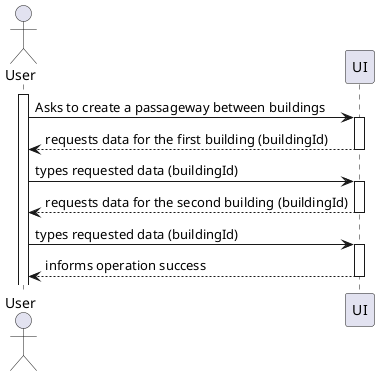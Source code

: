 @startuml
Actor User
activate User

User -> UI : Asks to create a passageway between buildings
activate UI
UI --> User : requests data for the first building (buildingId)
deactivate UI
User -> UI : types requested data (buildingId)
activate UI
UI --> User : requests data for the second building (buildingId)
deactivate UI
User -> UI : types requested data (buildingId)
activate UI
UI --> User : informs operation success
deactivate UI


@enduml